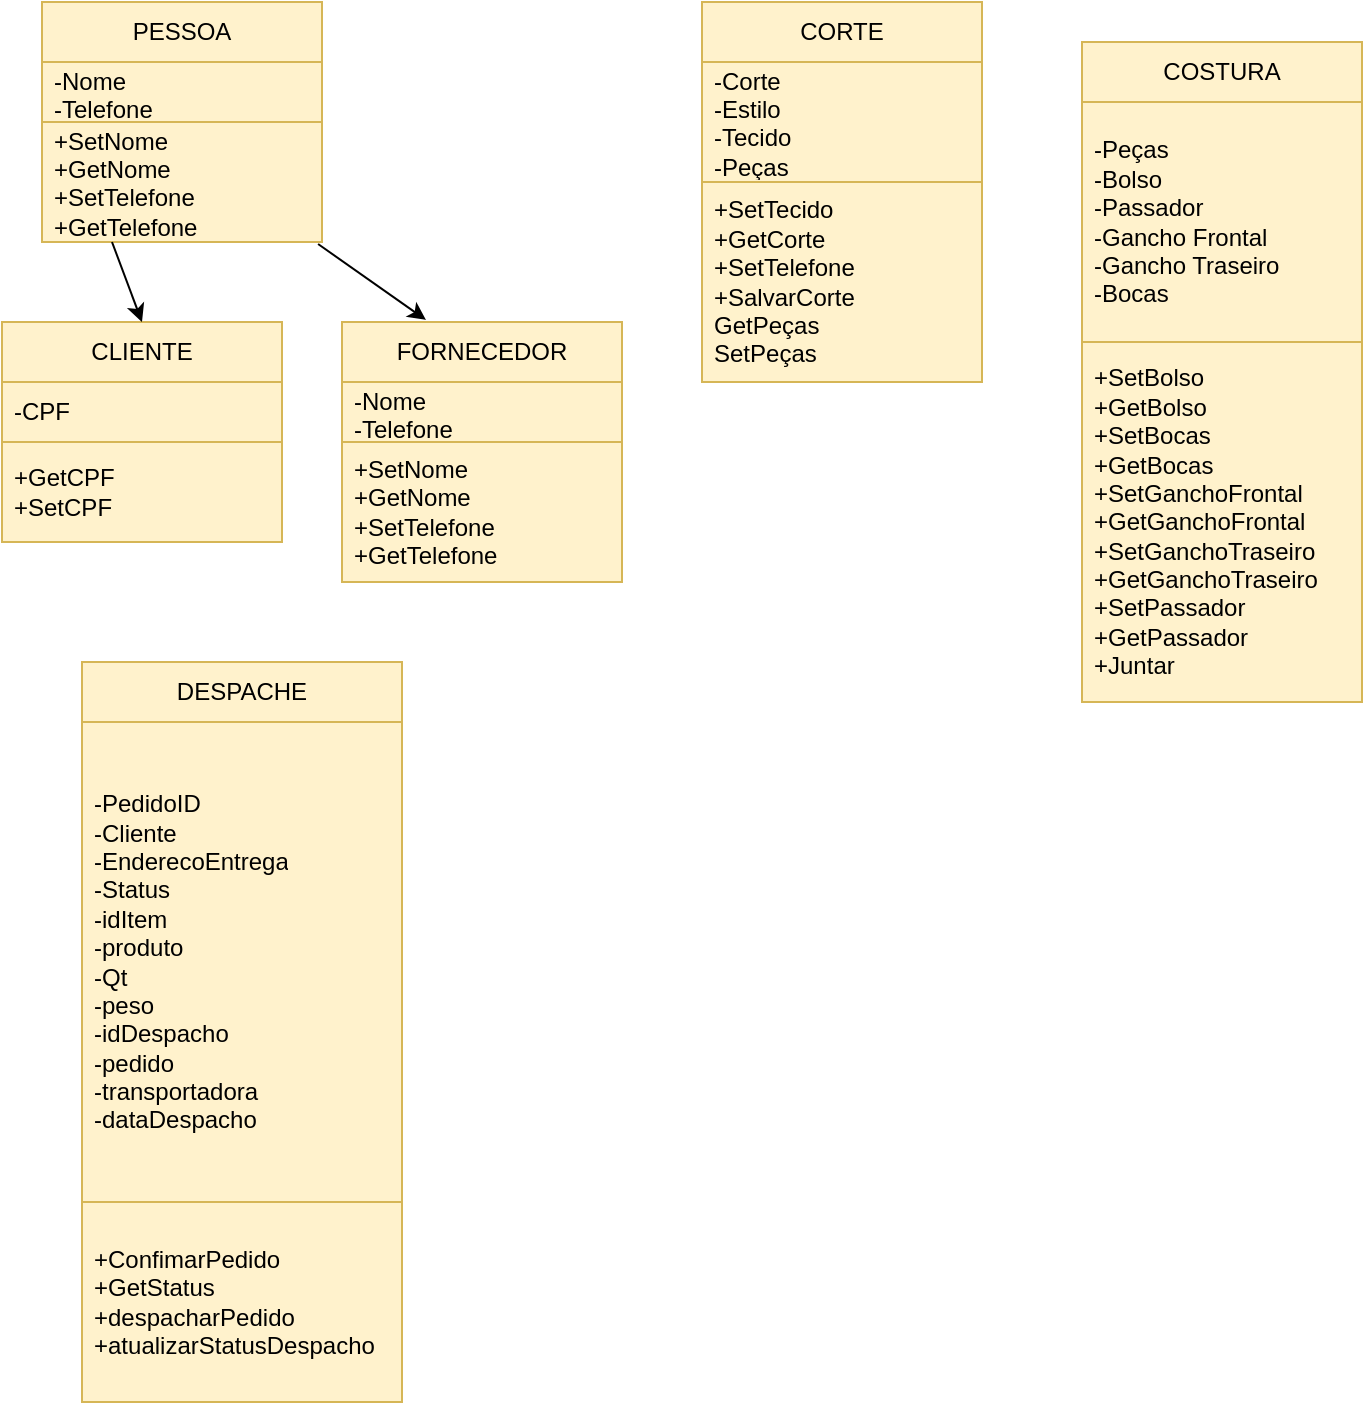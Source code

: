<mxfile version="24.5.5" type="device">
  <diagram name="Página-1" id="HEzhWErQOokbtbT3r-zJ">
    <mxGraphModel dx="1434" dy="782" grid="1" gridSize="10" guides="1" tooltips="1" connect="1" arrows="1" fold="1" page="1" pageScale="1" pageWidth="827" pageHeight="1169" math="0" shadow="0">
      <root>
        <mxCell id="0" />
        <mxCell id="1" parent="0" />
        <mxCell id="Zw0ZON3lcNGbOcBXJm0r-1" value="PESSOA" style="swimlane;fontStyle=0;childLayout=stackLayout;horizontal=1;startSize=30;horizontalStack=0;resizeParent=1;resizeParentMax=0;resizeLast=0;collapsible=1;marginBottom=0;whiteSpace=wrap;html=1;fillColor=#fff2cc;strokeColor=#d6b656;" parent="1" vertex="1">
          <mxGeometry x="110" y="60" width="140" height="120" as="geometry" />
        </mxCell>
        <mxCell id="Zw0ZON3lcNGbOcBXJm0r-2" value="-Nome&lt;div&gt;-Telefone&lt;/div&gt;&lt;div&gt;&lt;br&gt;&lt;/div&gt;&lt;div&gt;&lt;br&gt;&lt;/div&gt;&lt;div&gt;&lt;br&gt;&lt;/div&gt;&lt;div&gt;&lt;br&gt;&lt;/div&gt;&lt;div&gt;&lt;br&gt;&lt;/div&gt;&lt;div&gt;&lt;br&gt;&lt;/div&gt;&lt;div&gt;&lt;br&gt;&lt;/div&gt;&lt;div&gt;&lt;br&gt;&lt;/div&gt;&lt;div&gt;&lt;br&gt;&lt;/div&gt;" style="text;strokeColor=#d6b656;fillColor=#fff2cc;align=left;verticalAlign=middle;spacingLeft=4;spacingRight=4;overflow=hidden;points=[[0,0.5],[1,0.5]];portConstraint=eastwest;rotatable=0;whiteSpace=wrap;html=1;" parent="Zw0ZON3lcNGbOcBXJm0r-1" vertex="1">
          <mxGeometry y="30" width="140" height="30" as="geometry" />
        </mxCell>
        <mxCell id="Zw0ZON3lcNGbOcBXJm0r-3" value="+SetNome&lt;div&gt;+GetNome&lt;/div&gt;&lt;div&gt;+SetTelefone&lt;/div&gt;&lt;div&gt;+GetTelefone&lt;/div&gt;" style="text;strokeColor=#d6b656;fillColor=#fff2cc;align=left;verticalAlign=middle;spacingLeft=4;spacingRight=4;overflow=hidden;points=[[0,0.5],[1,0.5]];portConstraint=eastwest;rotatable=0;whiteSpace=wrap;html=1;" parent="Zw0ZON3lcNGbOcBXJm0r-1" vertex="1">
          <mxGeometry y="60" width="140" height="60" as="geometry" />
        </mxCell>
        <mxCell id="Zw0ZON3lcNGbOcBXJm0r-5" value="CLIENTE" style="swimlane;fontStyle=0;childLayout=stackLayout;horizontal=1;startSize=30;horizontalStack=0;resizeParent=1;resizeParentMax=0;resizeLast=0;collapsible=1;marginBottom=0;whiteSpace=wrap;html=1;fillColor=#fff2cc;strokeColor=#d6b656;" parent="1" vertex="1">
          <mxGeometry x="90" y="220" width="140" height="110" as="geometry" />
        </mxCell>
        <mxCell id="Zw0ZON3lcNGbOcBXJm0r-6" value="-CPF" style="text;strokeColor=#d6b656;fillColor=#fff2cc;align=left;verticalAlign=middle;spacingLeft=4;spacingRight=4;overflow=hidden;points=[[0,0.5],[1,0.5]];portConstraint=eastwest;rotatable=0;whiteSpace=wrap;html=1;" parent="Zw0ZON3lcNGbOcBXJm0r-5" vertex="1">
          <mxGeometry y="30" width="140" height="30" as="geometry" />
        </mxCell>
        <mxCell id="Zw0ZON3lcNGbOcBXJm0r-7" value="+GetCPF&lt;div&gt;+SetCPF&lt;/div&gt;" style="text;strokeColor=#d6b656;fillColor=#fff2cc;align=left;verticalAlign=middle;spacingLeft=4;spacingRight=4;overflow=hidden;points=[[0,0.5],[1,0.5]];portConstraint=eastwest;rotatable=0;whiteSpace=wrap;html=1;" parent="Zw0ZON3lcNGbOcBXJm0r-5" vertex="1">
          <mxGeometry y="60" width="140" height="50" as="geometry" />
        </mxCell>
        <mxCell id="Zw0ZON3lcNGbOcBXJm0r-9" value="FORNECEDOR" style="swimlane;fontStyle=0;childLayout=stackLayout;horizontal=1;startSize=30;horizontalStack=0;resizeParent=1;resizeParentMax=0;resizeLast=0;collapsible=1;marginBottom=0;whiteSpace=wrap;html=1;fillColor=#fff2cc;strokeColor=#d6b656;" parent="1" vertex="1">
          <mxGeometry x="260" y="220" width="140" height="130" as="geometry" />
        </mxCell>
        <mxCell id="Zw0ZON3lcNGbOcBXJm0r-10" value="-Nome&lt;br&gt;-Telefone" style="text;strokeColor=#d6b656;fillColor=#fff2cc;align=left;verticalAlign=middle;spacingLeft=4;spacingRight=4;overflow=hidden;points=[[0,0.5],[1,0.5]];portConstraint=eastwest;rotatable=0;whiteSpace=wrap;html=1;" parent="Zw0ZON3lcNGbOcBXJm0r-9" vertex="1">
          <mxGeometry y="30" width="140" height="30" as="geometry" />
        </mxCell>
        <mxCell id="Zw0ZON3lcNGbOcBXJm0r-11" value="+SetNome&lt;br&gt;+GetNome&lt;br&gt;+SetTelefone&lt;br&gt;+GetTelefone" style="text;strokeColor=#d6b656;fillColor=#fff2cc;align=left;verticalAlign=middle;spacingLeft=4;spacingRight=4;overflow=hidden;points=[[0,0.5],[1,0.5]];portConstraint=eastwest;rotatable=0;whiteSpace=wrap;html=1;" parent="Zw0ZON3lcNGbOcBXJm0r-9" vertex="1">
          <mxGeometry y="60" width="140" height="70" as="geometry" />
        </mxCell>
        <mxCell id="Zw0ZON3lcNGbOcBXJm0r-12" value="" style="endArrow=classic;html=1;rounded=0;exitX=0.986;exitY=1.017;exitDx=0;exitDy=0;exitPerimeter=0;entryX=0.3;entryY=-0.008;entryDx=0;entryDy=0;entryPerimeter=0;" parent="1" source="Zw0ZON3lcNGbOcBXJm0r-3" target="Zw0ZON3lcNGbOcBXJm0r-9" edge="1">
          <mxGeometry width="50" height="50" relative="1" as="geometry">
            <mxPoint x="390" y="430" as="sourcePoint" />
            <mxPoint x="440" y="380" as="targetPoint" />
          </mxGeometry>
        </mxCell>
        <mxCell id="Zw0ZON3lcNGbOcBXJm0r-13" value="" style="endArrow=classic;html=1;rounded=0;exitX=0.25;exitY=1;exitDx=0;exitDy=0;entryX=0.5;entryY=0;entryDx=0;entryDy=0;" parent="1" source="Zw0ZON3lcNGbOcBXJm0r-1" target="Zw0ZON3lcNGbOcBXJm0r-5" edge="1">
          <mxGeometry width="50" height="50" relative="1" as="geometry">
            <mxPoint x="390" y="430" as="sourcePoint" />
            <mxPoint x="440" y="380" as="targetPoint" />
          </mxGeometry>
        </mxCell>
        <mxCell id="GCIBaAucerW2UH8VZsLm-1" value="COSTURA" style="swimlane;fontStyle=0;childLayout=stackLayout;horizontal=1;startSize=30;horizontalStack=0;resizeParent=1;resizeParentMax=0;resizeLast=0;collapsible=1;marginBottom=0;whiteSpace=wrap;html=1;fillColor=#fff2cc;strokeColor=#d6b656;" vertex="1" parent="1">
          <mxGeometry x="630" y="80" width="140" height="330" as="geometry" />
        </mxCell>
        <mxCell id="GCIBaAucerW2UH8VZsLm-2" value="-Peças&lt;div&gt;-Bolso&lt;/div&gt;&lt;div&gt;-Passador&lt;/div&gt;&lt;div&gt;-Gancho Frontal&lt;br&gt;-Gancho Traseiro&lt;/div&gt;&lt;div&gt;-Bocas&lt;/div&gt;" style="text;strokeColor=#d6b656;fillColor=#fff2cc;align=left;verticalAlign=middle;spacingLeft=4;spacingRight=4;overflow=hidden;points=[[0,0.5],[1,0.5]];portConstraint=eastwest;rotatable=0;whiteSpace=wrap;html=1;" vertex="1" parent="GCIBaAucerW2UH8VZsLm-1">
          <mxGeometry y="30" width="140" height="120" as="geometry" />
        </mxCell>
        <mxCell id="GCIBaAucerW2UH8VZsLm-3" value="+SetBolso&lt;div&gt;+GetBolso&lt;br&gt;&lt;div&gt;+SetBocas&lt;br&gt;+GetBocas&lt;/div&gt;&lt;/div&gt;&lt;div&gt;+SetGanchoFrontal&lt;/div&gt;&lt;div&gt;+GetGanchoFrontal&lt;/div&gt;&lt;div&gt;+SetGanchoTraseiro&lt;/div&gt;&lt;div&gt;+GetGanchoTraseiro&lt;/div&gt;&lt;div&gt;+SetPassador&lt;/div&gt;&lt;div&gt;+GetPassador&lt;/div&gt;&lt;div&gt;+Juntar&lt;/div&gt;" style="text;strokeColor=#d6b656;fillColor=#fff2cc;align=left;verticalAlign=middle;spacingLeft=4;spacingRight=4;overflow=hidden;points=[[0,0.5],[1,0.5]];portConstraint=eastwest;rotatable=0;whiteSpace=wrap;html=1;" vertex="1" parent="GCIBaAucerW2UH8VZsLm-1">
          <mxGeometry y="150" width="140" height="180" as="geometry" />
        </mxCell>
        <mxCell id="GCIBaAucerW2UH8VZsLm-5" value="CORTE" style="swimlane;fontStyle=0;childLayout=stackLayout;horizontal=1;startSize=30;horizontalStack=0;resizeParent=1;resizeParentMax=0;resizeLast=0;collapsible=1;marginBottom=0;whiteSpace=wrap;html=1;fillColor=#fff2cc;strokeColor=#d6b656;" vertex="1" parent="1">
          <mxGeometry x="440" y="60" width="140" height="190" as="geometry" />
        </mxCell>
        <mxCell id="GCIBaAucerW2UH8VZsLm-6" value="-Corte&lt;div&gt;-Estilo&lt;/div&gt;&lt;div&gt;-Tecido&lt;/div&gt;&lt;div&gt;-Peças&lt;/div&gt;" style="text;strokeColor=#d6b656;fillColor=#fff2cc;align=left;verticalAlign=middle;spacingLeft=4;spacingRight=4;overflow=hidden;points=[[0,0.5],[1,0.5]];portConstraint=eastwest;rotatable=0;whiteSpace=wrap;html=1;" vertex="1" parent="GCIBaAucerW2UH8VZsLm-5">
          <mxGeometry y="30" width="140" height="60" as="geometry" />
        </mxCell>
        <mxCell id="GCIBaAucerW2UH8VZsLm-7" value="+SetTecido&lt;div&gt;+GetCorte&lt;/div&gt;&lt;div&gt;+SetTelefone&lt;/div&gt;&lt;div&gt;+SalvarCorte&lt;/div&gt;&lt;div&gt;GetPeças&lt;br&gt;SetPeças&lt;/div&gt;" style="text;strokeColor=#d6b656;fillColor=#fff2cc;align=left;verticalAlign=middle;spacingLeft=4;spacingRight=4;overflow=hidden;points=[[0,0.5],[1,0.5]];portConstraint=eastwest;rotatable=0;whiteSpace=wrap;html=1;" vertex="1" parent="GCIBaAucerW2UH8VZsLm-5">
          <mxGeometry y="90" width="140" height="100" as="geometry" />
        </mxCell>
        <mxCell id="GCIBaAucerW2UH8VZsLm-8" value="DESPACHE" style="swimlane;fontStyle=0;childLayout=stackLayout;horizontal=1;startSize=30;horizontalStack=0;resizeParent=1;resizeParentMax=0;resizeLast=0;collapsible=1;marginBottom=0;whiteSpace=wrap;html=1;fillColor=#fff2cc;strokeColor=#d6b656;" vertex="1" parent="1">
          <mxGeometry x="130" y="390" width="160" height="370" as="geometry" />
        </mxCell>
        <mxCell id="GCIBaAucerW2UH8VZsLm-9" value="-PedidoID&lt;div&gt;-Cliente&lt;/div&gt;&lt;div&gt;-EnderecoEntrega&lt;/div&gt;&lt;div&gt;-Status&lt;/div&gt;&lt;div&gt;-idItem&lt;/div&gt;&lt;div&gt;-produto&lt;br&gt;-Qt&lt;/div&gt;&lt;div&gt;-peso&lt;br&gt;&lt;/div&gt;&lt;div&gt;-idDespacho&lt;br&gt;-pedido&lt;br&gt;&lt;/div&gt;&lt;div&gt;-transportadora&lt;br&gt;&lt;/div&gt;&lt;div&gt;-dataDespacho&lt;br&gt;&lt;/div&gt;" style="text;strokeColor=#d6b656;fillColor=#fff2cc;align=left;verticalAlign=middle;spacingLeft=4;spacingRight=4;overflow=hidden;points=[[0,0.5],[1,0.5]];portConstraint=eastwest;rotatable=0;whiteSpace=wrap;html=1;" vertex="1" parent="GCIBaAucerW2UH8VZsLm-8">
          <mxGeometry y="30" width="160" height="240" as="geometry" />
        </mxCell>
        <mxCell id="GCIBaAucerW2UH8VZsLm-10" value="+ConfimarPedido&lt;div&gt;+GetStatus&lt;/div&gt;&lt;div&gt;+despacharPedido&lt;/div&gt;&lt;div&gt;+atualizarStatusDespacho&lt;/div&gt;" style="text;strokeColor=#d6b656;fillColor=#fff2cc;align=left;verticalAlign=middle;spacingLeft=4;spacingRight=4;overflow=hidden;points=[[0,0.5],[1,0.5]];portConstraint=eastwest;rotatable=0;whiteSpace=wrap;html=1;" vertex="1" parent="GCIBaAucerW2UH8VZsLm-8">
          <mxGeometry y="270" width="160" height="100" as="geometry" />
        </mxCell>
      </root>
    </mxGraphModel>
  </diagram>
</mxfile>
